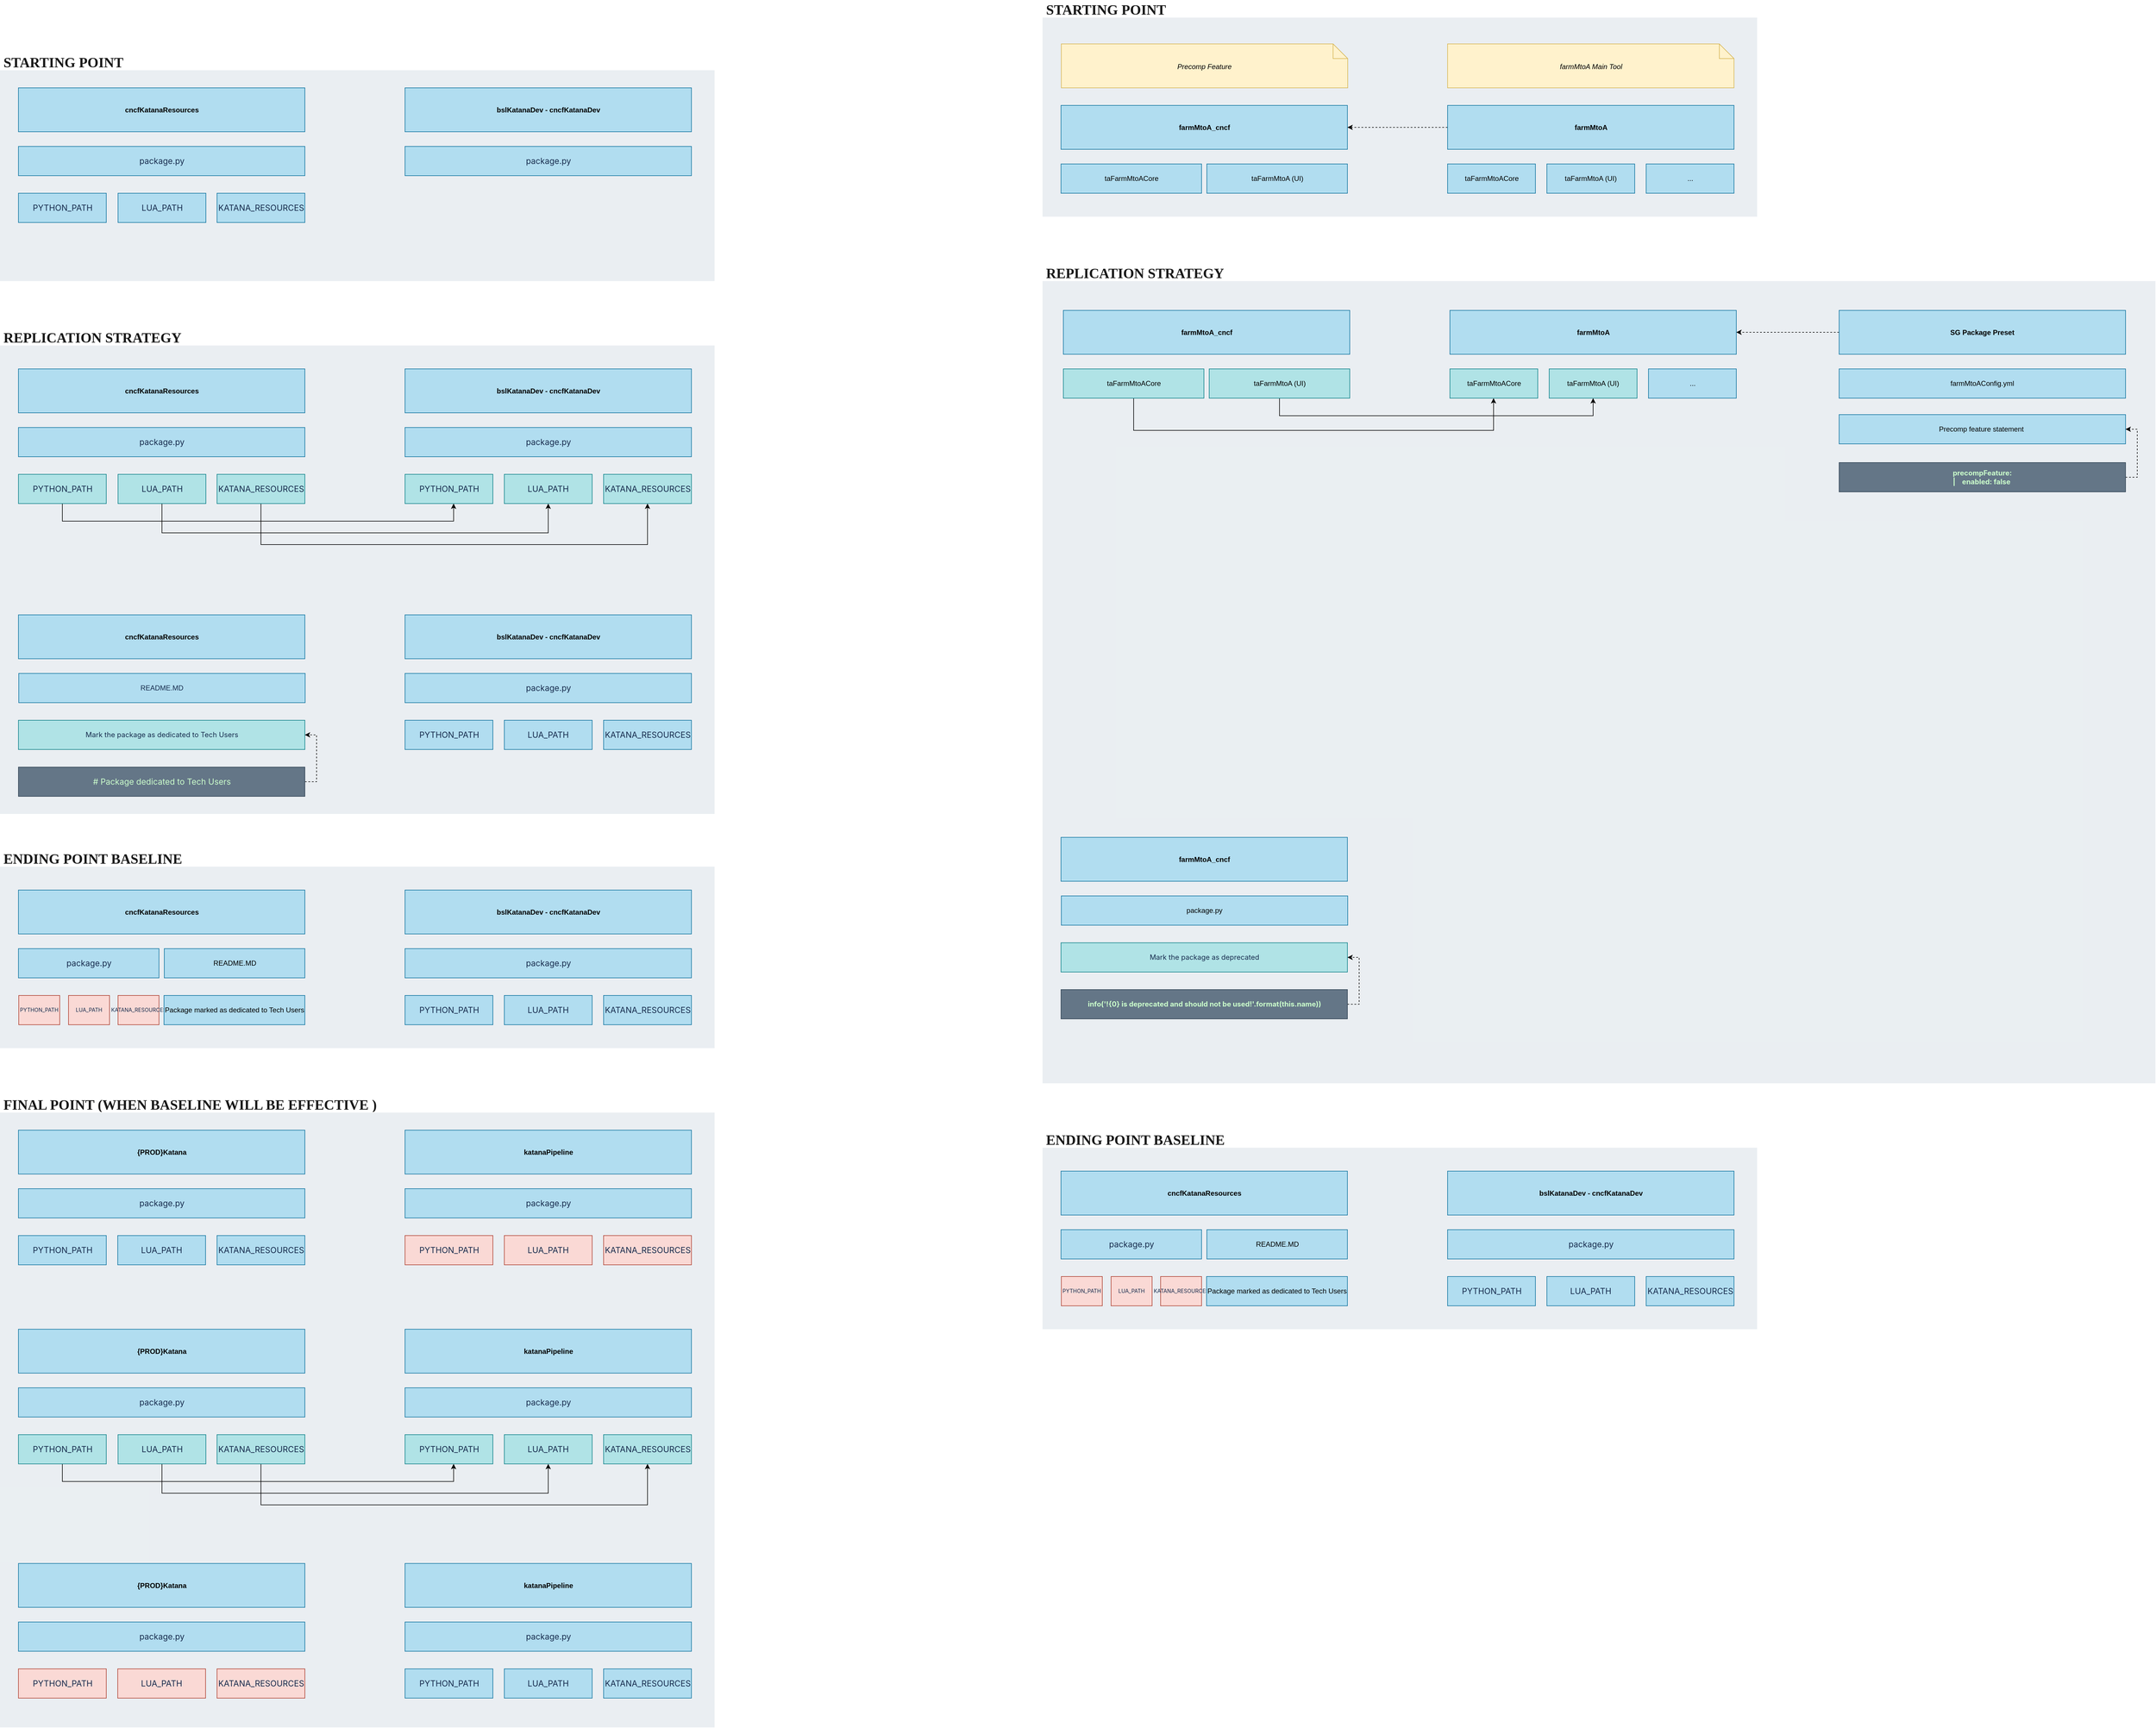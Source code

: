<mxfile version="20.8.5" type="github">
  <diagram id="WF-Z00BCZS__cMbBrj0d" name="Page-1">
    <mxGraphModel dx="3006" dy="2000" grid="1" gridSize="20" guides="1" tooltips="1" connect="1" arrows="1" fold="1" page="0" pageScale="1" pageWidth="827" pageHeight="1169" math="0" shadow="0">
      <root>
        <mxCell id="0" />
        <mxCell id="1" parent="0" />
        <mxCell id="3W7xU0HrvH_MDlw9Vgf7-48" value="" style="rounded=0;whiteSpace=wrap;html=1;fontFamily=Montserrat;fontSource=https%3A%2F%2Ffonts.googleapis.com%2Fcss%3Ffamily%3DMontserrat;fontSize=24;fillColor=#bac8d3;strokeColor=none;opacity=30;" parent="1" vertex="1">
          <mxGeometry x="-540" y="850" width="1220" height="310" as="geometry" />
        </mxCell>
        <mxCell id="3W7xU0HrvH_MDlw9Vgf7-45" value="" style="rounded=0;whiteSpace=wrap;html=1;fontFamily=Montserrat;fontSource=https%3A%2F%2Ffonts.googleapis.com%2Fcss%3Ffamily%3DMontserrat;fontSize=24;fillColor=#bac8d3;strokeColor=none;opacity=30;" parent="1" vertex="1">
          <mxGeometry x="-540" y="-510" width="1220" height="360" as="geometry" />
        </mxCell>
        <mxCell id="3W7xU0HrvH_MDlw9Vgf7-44" value="" style="rounded=0;whiteSpace=wrap;html=1;fontFamily=Montserrat;fontSource=https%3A%2F%2Ffonts.googleapis.com%2Fcss%3Ffamily%3DMontserrat;fontSize=24;fillColor=#bac8d3;strokeColor=none;opacity=30;" parent="1" vertex="1">
          <mxGeometry x="-540" y="-40" width="1220" height="800" as="geometry" />
        </mxCell>
        <mxCell id="3W7xU0HrvH_MDlw9Vgf7-1" value="cncfKatanaResources" style="rounded=0;whiteSpace=wrap;html=1;fillColor=#b1ddf0;strokeColor=#10739e;fontStyle=1" parent="1" vertex="1">
          <mxGeometry x="-508.5" y="-480" width="489" height="75" as="geometry" />
        </mxCell>
        <mxCell id="3W7xU0HrvH_MDlw9Vgf7-2" value="&lt;span style=&quot;color: rgb(23, 43, 77); font-family: -apple-system, BlinkMacSystemFont, &amp;quot;Segoe UI&amp;quot;, Roboto, Oxygen, Ubuntu, &amp;quot;Fira Sans&amp;quot;, &amp;quot;Droid Sans&amp;quot;, &amp;quot;Helvetica Neue&amp;quot;, sans-serif; font-size: 14px; font-weight: 400; text-align: start;&quot;&gt;PYTHON_PATH&lt;/span&gt;" style="rounded=0;whiteSpace=wrap;html=1;fillColor=#b1ddf0;strokeColor=#10739e;fontStyle=1" parent="1" vertex="1">
          <mxGeometry x="-508.5" y="-300" width="150" height="50" as="geometry" />
        </mxCell>
        <mxCell id="3W7xU0HrvH_MDlw9Vgf7-3" value="&lt;span style=&quot;color: rgb(23, 43, 77); font-family: -apple-system, BlinkMacSystemFont, &amp;quot;Segoe UI&amp;quot;, Roboto, Oxygen, Ubuntu, &amp;quot;Fira Sans&amp;quot;, &amp;quot;Droid Sans&amp;quot;, &amp;quot;Helvetica Neue&amp;quot;, sans-serif; font-size: 14px; text-align: start; font-weight: normal;&quot;&gt;LUA_PATH&lt;/span&gt;" style="rounded=0;whiteSpace=wrap;html=1;fillColor=#b1ddf0;strokeColor=#10739e;fontStyle=1" parent="1" vertex="1">
          <mxGeometry x="-338.5" y="-300" width="150" height="50" as="geometry" />
        </mxCell>
        <mxCell id="3W7xU0HrvH_MDlw9Vgf7-4" value="&lt;span style=&quot;color: rgb(23, 43, 77); font-family: -apple-system, BlinkMacSystemFont, &amp;quot;Segoe UI&amp;quot;, Roboto, Oxygen, Ubuntu, &amp;quot;Fira Sans&amp;quot;, &amp;quot;Droid Sans&amp;quot;, &amp;quot;Helvetica Neue&amp;quot;, sans-serif; font-size: 14px; font-weight: 400; text-align: start;&quot;&gt;KATANA_RESOURCES&lt;/span&gt;" style="rounded=0;whiteSpace=wrap;html=1;fillColor=#b1ddf0;strokeColor=#10739e;fontStyle=1" parent="1" vertex="1">
          <mxGeometry x="-169.5" y="-300" width="150" height="50" as="geometry" />
        </mxCell>
        <mxCell id="3W7xU0HrvH_MDlw9Vgf7-5" value="&lt;span style=&quot;color: rgb(23, 43, 77); font-family: -apple-system, BlinkMacSystemFont, &amp;quot;Segoe UI&amp;quot;, Roboto, Oxygen, Ubuntu, &amp;quot;Fira Sans&amp;quot;, &amp;quot;Droid Sans&amp;quot;, &amp;quot;Helvetica Neue&amp;quot;, sans-serif; font-size: 14px; text-align: start; font-weight: normal;&quot;&gt;package.py&lt;/span&gt;" style="rounded=0;whiteSpace=wrap;html=1;fillColor=#b1ddf0;strokeColor=#10739e;fontStyle=1" parent="1" vertex="1">
          <mxGeometry x="-508.5" y="-380" width="489" height="50" as="geometry" />
        </mxCell>
        <mxCell id="3W7xU0HrvH_MDlw9Vgf7-6" value="cncfKatanaResources" style="rounded=0;whiteSpace=wrap;html=1;fillColor=#b1ddf0;strokeColor=#10739e;fontStyle=1" parent="1" vertex="1">
          <mxGeometry x="-508.5" width="489" height="75" as="geometry" />
        </mxCell>
        <mxCell id="_S-TCjW-wdROF79R5NdA-4" style="edgeStyle=orthogonalEdgeStyle;rounded=0;orthogonalLoop=1;jettySize=auto;html=1;entryX=0.553;entryY=1;entryDx=0;entryDy=0;entryPerimeter=0;" edge="1" parent="1" source="3W7xU0HrvH_MDlw9Vgf7-7" target="_S-TCjW-wdROF79R5NdA-1">
          <mxGeometry relative="1" as="geometry">
            <Array as="points">
              <mxPoint x="-433" y="260" />
              <mxPoint x="235" y="260" />
            </Array>
          </mxGeometry>
        </mxCell>
        <mxCell id="3W7xU0HrvH_MDlw9Vgf7-7" value="&lt;span style=&quot;color: rgb(23, 43, 77); font-family: -apple-system, BlinkMacSystemFont, &amp;quot;Segoe UI&amp;quot;, Roboto, Oxygen, Ubuntu, &amp;quot;Fira Sans&amp;quot;, &amp;quot;Droid Sans&amp;quot;, &amp;quot;Helvetica Neue&amp;quot;, sans-serif; font-size: 14px; font-weight: 400; text-align: start;&quot;&gt;PYTHON_PATH&lt;/span&gt;" style="rounded=0;whiteSpace=wrap;html=1;fillColor=#b0e3e6;strokeColor=#0e8088;fontStyle=1" parent="1" vertex="1">
          <mxGeometry x="-508.5" y="180" width="150" height="50" as="geometry" />
        </mxCell>
        <mxCell id="_S-TCjW-wdROF79R5NdA-3" style="edgeStyle=orthogonalEdgeStyle;rounded=0;orthogonalLoop=1;jettySize=auto;html=1;entryX=0.5;entryY=1;entryDx=0;entryDy=0;" edge="1" parent="1" source="3W7xU0HrvH_MDlw9Vgf7-8" target="_S-TCjW-wdROF79R5NdA-2">
          <mxGeometry relative="1" as="geometry">
            <Array as="points">
              <mxPoint x="-263" y="280" />
              <mxPoint x="396" y="280" />
            </Array>
          </mxGeometry>
        </mxCell>
        <mxCell id="3W7xU0HrvH_MDlw9Vgf7-8" value="&lt;span style=&quot;color: rgb(23, 43, 77); font-family: -apple-system, BlinkMacSystemFont, &amp;quot;Segoe UI&amp;quot;, Roboto, Oxygen, Ubuntu, &amp;quot;Fira Sans&amp;quot;, &amp;quot;Droid Sans&amp;quot;, &amp;quot;Helvetica Neue&amp;quot;, sans-serif; font-size: 14px; text-align: start; font-weight: normal;&quot;&gt;LUA_PATH&lt;/span&gt;" style="rounded=0;whiteSpace=wrap;html=1;fillColor=#b0e3e6;strokeColor=#0e8088;fontStyle=1" parent="1" vertex="1">
          <mxGeometry x="-338.5" y="180" width="150" height="50" as="geometry" />
        </mxCell>
        <mxCell id="3W7xU0HrvH_MDlw9Vgf7-16" style="edgeStyle=orthogonalEdgeStyle;rounded=0;orthogonalLoop=1;jettySize=auto;html=1;entryX=0.5;entryY=1;entryDx=0;entryDy=0;" parent="1" source="3W7xU0HrvH_MDlw9Vgf7-9" target="3W7xU0HrvH_MDlw9Vgf7-14" edge="1">
          <mxGeometry relative="1" as="geometry">
            <Array as="points">
              <mxPoint x="-94" y="300" />
              <mxPoint x="566" y="300" />
            </Array>
          </mxGeometry>
        </mxCell>
        <mxCell id="3W7xU0HrvH_MDlw9Vgf7-9" value="&lt;span style=&quot;color: rgb(23, 43, 77); font-family: -apple-system, BlinkMacSystemFont, &amp;quot;Segoe UI&amp;quot;, Roboto, Oxygen, Ubuntu, &amp;quot;Fira Sans&amp;quot;, &amp;quot;Droid Sans&amp;quot;, &amp;quot;Helvetica Neue&amp;quot;, sans-serif; font-size: 14px; font-weight: 400; text-align: start;&quot;&gt;KATANA_RESOURCES&lt;/span&gt;" style="rounded=0;whiteSpace=wrap;html=1;fillColor=#b0e3e6;strokeColor=#0e8088;fontStyle=1" parent="1" vertex="1">
          <mxGeometry x="-169.5" y="180" width="150" height="50" as="geometry" />
        </mxCell>
        <mxCell id="3W7xU0HrvH_MDlw9Vgf7-10" value="&lt;span style=&quot;color: rgb(23, 43, 77); font-family: -apple-system, BlinkMacSystemFont, &amp;quot;Segoe UI&amp;quot;, Roboto, Oxygen, Ubuntu, &amp;quot;Fira Sans&amp;quot;, &amp;quot;Droid Sans&amp;quot;, &amp;quot;Helvetica Neue&amp;quot;, sans-serif; font-size: 14px; text-align: start; font-weight: normal;&quot;&gt;package.py&lt;/span&gt;" style="rounded=0;whiteSpace=wrap;html=1;fillColor=#b1ddf0;strokeColor=#10739e;fontStyle=1" parent="1" vertex="1">
          <mxGeometry x="-508.5" y="100" width="489" height="50" as="geometry" />
        </mxCell>
        <mxCell id="3W7xU0HrvH_MDlw9Vgf7-11" value="bslKatanaDev - cncfKatanaDev" style="rounded=0;whiteSpace=wrap;html=1;fillColor=#b1ddf0;strokeColor=#10739e;fontStyle=1" parent="1" vertex="1">
          <mxGeometry x="151.5" width="489" height="75" as="geometry" />
        </mxCell>
        <mxCell id="3W7xU0HrvH_MDlw9Vgf7-14" value="&lt;span style=&quot;color: rgb(23, 43, 77); font-family: -apple-system, BlinkMacSystemFont, &amp;quot;Segoe UI&amp;quot;, Roboto, Oxygen, Ubuntu, &amp;quot;Fira Sans&amp;quot;, &amp;quot;Droid Sans&amp;quot;, &amp;quot;Helvetica Neue&amp;quot;, sans-serif; font-size: 14px; font-weight: 400; text-align: start;&quot;&gt;KATANA_RESOURCES&lt;/span&gt;" style="rounded=0;whiteSpace=wrap;html=1;fillColor=#b0e3e6;strokeColor=#0e8088;fontStyle=1" parent="1" vertex="1">
          <mxGeometry x="490.5" y="180" width="150" height="50" as="geometry" />
        </mxCell>
        <mxCell id="3W7xU0HrvH_MDlw9Vgf7-15" value="&lt;span style=&quot;color: rgb(23, 43, 77); font-family: -apple-system, BlinkMacSystemFont, &amp;quot;Segoe UI&amp;quot;, Roboto, Oxygen, Ubuntu, &amp;quot;Fira Sans&amp;quot;, &amp;quot;Droid Sans&amp;quot;, &amp;quot;Helvetica Neue&amp;quot;, sans-serif; font-size: 14px; text-align: start; font-weight: normal;&quot;&gt;package.py&lt;/span&gt;" style="rounded=0;whiteSpace=wrap;html=1;fillColor=#b1ddf0;strokeColor=#10739e;fontStyle=1" parent="1" vertex="1">
          <mxGeometry x="151.5" y="100" width="489" height="50" as="geometry" />
        </mxCell>
        <mxCell id="3W7xU0HrvH_MDlw9Vgf7-30" value="cncfKatanaResources" style="rounded=0;whiteSpace=wrap;html=1;fillColor=#b1ddf0;strokeColor=#10739e;fontStyle=1" parent="1" vertex="1">
          <mxGeometry x="-508.5" y="890" width="489" height="75" as="geometry" />
        </mxCell>
        <mxCell id="3W7xU0HrvH_MDlw9Vgf7-35" value="&lt;span style=&quot;color: rgb(23, 43, 77); font-family: -apple-system, BlinkMacSystemFont, &amp;quot;Segoe UI&amp;quot;, Roboto, Oxygen, Ubuntu, &amp;quot;Fira Sans&amp;quot;, &amp;quot;Droid Sans&amp;quot;, &amp;quot;Helvetica Neue&amp;quot;, sans-serif; font-size: 14px; text-align: start; font-weight: normal;&quot;&gt;package.py&lt;/span&gt;" style="rounded=0;whiteSpace=wrap;html=1;fillColor=#b1ddf0;strokeColor=#10739e;fontStyle=1" parent="1" vertex="1">
          <mxGeometry x="-508.5" y="990" width="240" height="50" as="geometry" />
        </mxCell>
        <mxCell id="3W7xU0HrvH_MDlw9Vgf7-36" value="bslKatanaDev - cncfKatanaDev" style="rounded=0;whiteSpace=wrap;html=1;fillColor=#b1ddf0;strokeColor=#10739e;fontStyle=1" parent="1" vertex="1">
          <mxGeometry x="151.5" y="890" width="489" height="75" as="geometry" />
        </mxCell>
        <mxCell id="3W7xU0HrvH_MDlw9Vgf7-43" value="STARTING POINT" style="text;fillColor=none;align=left;verticalAlign=middle;spacingLeft=4;spacingRight=4;overflow=hidden;points=[[0,0.5],[1,0.5]];portConstraint=eastwest;rotatable=0;whiteSpace=wrap;html=1;fontFamily=Montserrat;fontSource=https%3A%2F%2Ffonts.googleapis.com%2Fcss%3Ffamily%3DMontserrat;fontStyle=1;fontSize=24;fontColor=#1A1A1A;" parent="1" vertex="1">
          <mxGeometry x="-540" y="-540" width="320" height="30" as="geometry" />
        </mxCell>
        <mxCell id="3W7xU0HrvH_MDlw9Vgf7-46" value="REPLICATION STRATEGY" style="text;fillColor=none;align=left;verticalAlign=middle;spacingLeft=4;spacingRight=4;overflow=hidden;points=[[0,0.5],[1,0.5]];portConstraint=eastwest;rotatable=0;whiteSpace=wrap;html=1;fontFamily=Montserrat;fontSource=https%3A%2F%2Ffonts.googleapis.com%2Fcss%3Ffamily%3DMontserrat;fontStyle=1;fontSize=24;fontColor=#1A1A1A;" parent="1" vertex="1">
          <mxGeometry x="-540" y="-70" width="320" height="30" as="geometry" />
        </mxCell>
        <mxCell id="3W7xU0HrvH_MDlw9Vgf7-49" value="ENDING POINT BASELINE" style="text;fillColor=none;align=left;verticalAlign=middle;spacingLeft=4;spacingRight=4;overflow=hidden;points=[[0,0.5],[1,0.5]];portConstraint=eastwest;rotatable=0;whiteSpace=wrap;html=1;fontFamily=Montserrat;fontSource=https%3A%2F%2Ffonts.googleapis.com%2Fcss%3Ffamily%3DMontserrat;fontStyle=1;fontSize=24;fontColor=#1A1A1A;" parent="1" vertex="1">
          <mxGeometry x="-540" y="820" width="340" height="30" as="geometry" />
        </mxCell>
        <mxCell id="3W7xU0HrvH_MDlw9Vgf7-50" value="&lt;span style=&quot;color: rgb(23, 43, 77); font-family: -apple-system, BlinkMacSystemFont, &amp;quot;Segoe UI&amp;quot;, Roboto, Oxygen, Ubuntu, &amp;quot;Fira Sans&amp;quot;, &amp;quot;Droid Sans&amp;quot;, &amp;quot;Helvetica Neue&amp;quot;, sans-serif; font-size: 9px; font-weight: 400; text-align: start;&quot;&gt;PYTHON_PATH&lt;/span&gt;" style="rounded=0;whiteSpace=wrap;html=1;fillColor=#fad9d5;strokeColor=#ae4132;fontStyle=1;spacingTop=0;fontSize=9;" parent="1" vertex="1">
          <mxGeometry x="-508" y="1070" width="70" height="50" as="geometry" />
        </mxCell>
        <mxCell id="3W7xU0HrvH_MDlw9Vgf7-51" value="&lt;span style=&quot;color: rgb(23, 43, 77); font-family: -apple-system, BlinkMacSystemFont, &amp;quot;Segoe UI&amp;quot;, Roboto, Oxygen, Ubuntu, &amp;quot;Fira Sans&amp;quot;, &amp;quot;Droid Sans&amp;quot;, &amp;quot;Helvetica Neue&amp;quot;, sans-serif; font-size: 9px; text-align: start; font-weight: normal;&quot;&gt;LUA_PATH&lt;/span&gt;" style="rounded=0;whiteSpace=wrap;html=1;fillColor=#fad9d5;strokeColor=#ae4132;fontStyle=1;spacingTop=0;fontSize=9;" parent="1" vertex="1">
          <mxGeometry x="-423" y="1070" width="70" height="50" as="geometry" />
        </mxCell>
        <mxCell id="3W7xU0HrvH_MDlw9Vgf7-52" value="&lt;span style=&quot;color: rgb(23, 43, 77); font-family: -apple-system, BlinkMacSystemFont, &amp;quot;Segoe UI&amp;quot;, Roboto, Oxygen, Ubuntu, &amp;quot;Fira Sans&amp;quot;, &amp;quot;Droid Sans&amp;quot;, &amp;quot;Helvetica Neue&amp;quot;, sans-serif; font-size: 9px; font-weight: 400; text-align: start;&quot;&gt;KATANA_RESOURCES&lt;/span&gt;" style="rounded=0;whiteSpace=wrap;html=1;fillColor=#fad9d5;strokeColor=#ae4132;fontStyle=1;spacingTop=0;fontSize=9;" parent="1" vertex="1">
          <mxGeometry x="-338.5" y="1070" width="70" height="50" as="geometry" />
        </mxCell>
        <mxCell id="3W7xU0HrvH_MDlw9Vgf7-53" value="bslKatanaDev - cncfKatanaDev" style="rounded=0;whiteSpace=wrap;html=1;fillColor=#b1ddf0;strokeColor=#10739e;fontStyle=1" parent="1" vertex="1">
          <mxGeometry x="151.5" y="-480" width="489" height="75" as="geometry" />
        </mxCell>
        <mxCell id="3W7xU0HrvH_MDlw9Vgf7-55" value="&lt;span style=&quot;color: rgb(23, 43, 77); font-family: -apple-system, BlinkMacSystemFont, &amp;quot;Segoe UI&amp;quot;, Roboto, Oxygen, Ubuntu, &amp;quot;Fira Sans&amp;quot;, &amp;quot;Droid Sans&amp;quot;, &amp;quot;Helvetica Neue&amp;quot;, sans-serif; font-size: 14px; text-align: start; font-weight: normal;&quot;&gt;package.py&lt;/span&gt;" style="rounded=0;whiteSpace=wrap;html=1;fillColor=#b1ddf0;strokeColor=#10739e;fontStyle=1" parent="1" vertex="1">
          <mxGeometry x="151.5" y="-380" width="489" height="50" as="geometry" />
        </mxCell>
        <mxCell id="3W7xU0HrvH_MDlw9Vgf7-64" value="Package marked as dedicated to Tech Users" style="rounded=0;whiteSpace=wrap;html=1;fillColor=#b1ddf0;strokeColor=#10739e;fontStyle=0" parent="1" vertex="1">
          <mxGeometry x="-260" y="1070" width="240.5" height="50" as="geometry" />
        </mxCell>
        <mxCell id="3W7xU0HrvH_MDlw9Vgf7-66" value="cncfKatanaResources" style="rounded=0;whiteSpace=wrap;html=1;fillColor=#b1ddf0;strokeColor=#10739e;fontStyle=1" parent="1" vertex="1">
          <mxGeometry x="-508.5" y="420" width="489" height="75" as="geometry" />
        </mxCell>
        <mxCell id="3W7xU0HrvH_MDlw9Vgf7-71" value="&lt;span style=&quot;color: rgb(23, 43, 77); text-align: start; font-weight: normal;&quot;&gt;&lt;font style=&quot;font-size: 12px;&quot;&gt;README.MD&lt;/font&gt;&lt;/span&gt;" style="rounded=0;whiteSpace=wrap;html=1;fillColor=#b1ddf0;strokeColor=#10739e;fontStyle=1" parent="1" vertex="1">
          <mxGeometry x="-508" y="520" width="489" height="50" as="geometry" />
        </mxCell>
        <mxCell id="3W7xU0HrvH_MDlw9Vgf7-72" value="bslKatanaDev - cncfKatanaDev" style="rounded=0;whiteSpace=wrap;html=1;fillColor=#b1ddf0;strokeColor=#10739e;fontStyle=1" parent="1" vertex="1">
          <mxGeometry x="151.5" y="420" width="489" height="75" as="geometry" />
        </mxCell>
        <mxCell id="3W7xU0HrvH_MDlw9Vgf7-73" value="&lt;span style=&quot;color: rgb(23, 43, 77); font-family: -apple-system, BlinkMacSystemFont, &amp;quot;Segoe UI&amp;quot;, Roboto, Oxygen, Ubuntu, &amp;quot;Fira Sans&amp;quot;, &amp;quot;Droid Sans&amp;quot;, &amp;quot;Helvetica Neue&amp;quot;, sans-serif; font-size: 14px; font-weight: 400; text-align: start;&quot;&gt;KATANA_RESOURCES&lt;/span&gt;" style="rounded=0;whiteSpace=wrap;html=1;fillColor=#b1ddf0;strokeColor=#10739e;fontStyle=1" parent="1" vertex="1">
          <mxGeometry x="490.5" y="600" width="150" height="50" as="geometry" />
        </mxCell>
        <mxCell id="3W7xU0HrvH_MDlw9Vgf7-74" value="&lt;span style=&quot;color: rgb(23, 43, 77); font-family: -apple-system, BlinkMacSystemFont, &amp;quot;Segoe UI&amp;quot;, Roboto, Oxygen, Ubuntu, &amp;quot;Fira Sans&amp;quot;, &amp;quot;Droid Sans&amp;quot;, &amp;quot;Helvetica Neue&amp;quot;, sans-serif; font-size: 14px; text-align: start; font-weight: normal;&quot;&gt;package.py&lt;/span&gt;" style="rounded=0;whiteSpace=wrap;html=1;fillColor=#b1ddf0;strokeColor=#10739e;fontStyle=1" parent="1" vertex="1">
          <mxGeometry x="151.5" y="520" width="489" height="50" as="geometry" />
        </mxCell>
        <mxCell id="_S-TCjW-wdROF79R5NdA-12" style="edgeStyle=orthogonalEdgeStyle;rounded=0;orthogonalLoop=1;jettySize=auto;html=1;entryX=1;entryY=0.5;entryDx=0;entryDy=0;fontSize=9;fontColor=#CCFFCC;exitX=1;exitY=0.5;exitDx=0;exitDy=0;dashed=1;" edge="1" parent="1" source="3W7xU0HrvH_MDlw9Vgf7-75" target="_S-TCjW-wdROF79R5NdA-11">
          <mxGeometry relative="1" as="geometry" />
        </mxCell>
        <mxCell id="3W7xU0HrvH_MDlw9Vgf7-75" value="&lt;span style=&quot;font-family: -apple-system, BlinkMacSystemFont, &amp;quot;Segoe UI&amp;quot;, Roboto, Oxygen, Ubuntu, &amp;quot;Fira Sans&amp;quot;, &amp;quot;Droid Sans&amp;quot;, &amp;quot;Helvetica Neue&amp;quot;, sans-serif; font-size: 14px; text-align: start; font-weight: normal;&quot;&gt;# Package dedicated to Tech Users&lt;/span&gt;" style="rounded=0;whiteSpace=wrap;html=1;fillColor=#647687;strokeColor=#314354;fontStyle=1;fontColor=#CCFFCC;" parent="1" vertex="1">
          <mxGeometry x="-508.5" y="680" width="489" height="50" as="geometry" />
        </mxCell>
        <mxCell id="3W7xU0HrvH_MDlw9Vgf7-84" value="" style="rounded=0;whiteSpace=wrap;html=1;fontFamily=Montserrat;fontSource=https%3A%2F%2Ffonts.googleapis.com%2Fcss%3Ffamily%3DMontserrat;fontSize=24;fillColor=#bac8d3;strokeColor=none;opacity=30;" parent="1" vertex="1">
          <mxGeometry x="-540" y="1270" width="1220" height="1050" as="geometry" />
        </mxCell>
        <mxCell id="3W7xU0HrvH_MDlw9Vgf7-85" value="{PROD}Katana" style="rounded=0;whiteSpace=wrap;html=1;fillColor=#b1ddf0;strokeColor=#10739e;fontStyle=1" parent="1" vertex="1">
          <mxGeometry x="-508.5" y="1640" width="489" height="75" as="geometry" />
        </mxCell>
        <mxCell id="3W7xU0HrvH_MDlw9Vgf7-86" value="&lt;span style=&quot;color: rgb(23, 43, 77); font-family: -apple-system, BlinkMacSystemFont, &amp;quot;Segoe UI&amp;quot;, Roboto, Oxygen, Ubuntu, &amp;quot;Fira Sans&amp;quot;, &amp;quot;Droid Sans&amp;quot;, &amp;quot;Helvetica Neue&amp;quot;, sans-serif; font-size: 14px; text-align: start; font-weight: normal;&quot;&gt;package.py&lt;/span&gt;" style="rounded=0;whiteSpace=wrap;html=1;fillColor=#b1ddf0;strokeColor=#10739e;fontStyle=1" parent="1" vertex="1">
          <mxGeometry x="-508.5" y="1740" width="489" height="50" as="geometry" />
        </mxCell>
        <mxCell id="3W7xU0HrvH_MDlw9Vgf7-87" value="katanaPipeline" style="rounded=0;whiteSpace=wrap;html=1;fillColor=#b1ddf0;strokeColor=#10739e;fontStyle=1" parent="1" vertex="1">
          <mxGeometry x="151.5" y="1640" width="489" height="75" as="geometry" />
        </mxCell>
        <mxCell id="3W7xU0HrvH_MDlw9Vgf7-89" value="&lt;span style=&quot;color: rgb(23, 43, 77); font-family: -apple-system, BlinkMacSystemFont, &amp;quot;Segoe UI&amp;quot;, Roboto, Oxygen, Ubuntu, &amp;quot;Fira Sans&amp;quot;, &amp;quot;Droid Sans&amp;quot;, &amp;quot;Helvetica Neue&amp;quot;, sans-serif; font-size: 14px; text-align: start; font-weight: normal;&quot;&gt;package.py&lt;/span&gt;" style="rounded=0;whiteSpace=wrap;html=1;fillColor=#b1ddf0;strokeColor=#10739e;fontStyle=1" parent="1" vertex="1">
          <mxGeometry x="151.5" y="1740" width="489" height="50" as="geometry" />
        </mxCell>
        <mxCell id="3W7xU0HrvH_MDlw9Vgf7-90" value="FINAL POINT (WHEN BASELINE WILL BE EFFECTIVE )" style="text;fillColor=none;align=left;verticalAlign=middle;spacingLeft=4;spacingRight=4;overflow=hidden;points=[[0,0.5],[1,0.5]];portConstraint=eastwest;rotatable=0;whiteSpace=wrap;html=1;fontFamily=Montserrat;fontSource=https%3A%2F%2Ffonts.googleapis.com%2Fcss%3Ffamily%3DMontserrat;fontStyle=1;fontSize=24;fontColor=#1A1A1A;" parent="1" vertex="1">
          <mxGeometry x="-540" y="1240" width="660" height="30" as="geometry" />
        </mxCell>
        <mxCell id="3W7xU0HrvH_MDlw9Vgf7-99" value="{PROD}Katana" style="rounded=0;whiteSpace=wrap;html=1;fillColor=#b1ddf0;strokeColor=#10739e;fontStyle=1" parent="1" vertex="1">
          <mxGeometry x="-508.5" y="2040" width="489" height="75" as="geometry" />
        </mxCell>
        <mxCell id="3W7xU0HrvH_MDlw9Vgf7-100" value="&lt;span style=&quot;color: rgb(23, 43, 77); font-family: -apple-system, BlinkMacSystemFont, &amp;quot;Segoe UI&amp;quot;, Roboto, Oxygen, Ubuntu, &amp;quot;Fira Sans&amp;quot;, &amp;quot;Droid Sans&amp;quot;, &amp;quot;Helvetica Neue&amp;quot;, sans-serif; font-size: 14px; text-align: start; font-weight: normal;&quot;&gt;package.py&lt;/span&gt;" style="rounded=0;whiteSpace=wrap;html=1;fillColor=#b1ddf0;strokeColor=#10739e;fontStyle=1" parent="1" vertex="1">
          <mxGeometry x="-508.5" y="2140" width="489" height="50" as="geometry" />
        </mxCell>
        <mxCell id="3W7xU0HrvH_MDlw9Vgf7-101" value="katanaPipeline" style="rounded=0;whiteSpace=wrap;html=1;fillColor=#b1ddf0;strokeColor=#10739e;fontStyle=1" parent="1" vertex="1">
          <mxGeometry x="151.5" y="2040" width="489" height="75" as="geometry" />
        </mxCell>
        <mxCell id="3W7xU0HrvH_MDlw9Vgf7-102" value="&lt;span style=&quot;color: rgb(23, 43, 77); font-family: -apple-system, BlinkMacSystemFont, &amp;quot;Segoe UI&amp;quot;, Roboto, Oxygen, Ubuntu, &amp;quot;Fira Sans&amp;quot;, &amp;quot;Droid Sans&amp;quot;, &amp;quot;Helvetica Neue&amp;quot;, sans-serif; font-size: 14px; text-align: start; font-weight: normal;&quot;&gt;package.py&lt;/span&gt;" style="rounded=0;whiteSpace=wrap;html=1;fillColor=#b1ddf0;strokeColor=#10739e;fontStyle=1" parent="1" vertex="1">
          <mxGeometry x="151.5" y="2140" width="489" height="50" as="geometry" />
        </mxCell>
        <mxCell id="3W7xU0HrvH_MDlw9Vgf7-106" value="{PROD}Katana" style="rounded=0;whiteSpace=wrap;html=1;fillColor=#b1ddf0;strokeColor=#10739e;fontStyle=1" parent="1" vertex="1">
          <mxGeometry x="-508.5" y="1300" width="489" height="75" as="geometry" />
        </mxCell>
        <mxCell id="3W7xU0HrvH_MDlw9Vgf7-107" value="&lt;span style=&quot;color: rgb(23, 43, 77); font-family: -apple-system, BlinkMacSystemFont, &amp;quot;Segoe UI&amp;quot;, Roboto, Oxygen, Ubuntu, &amp;quot;Fira Sans&amp;quot;, &amp;quot;Droid Sans&amp;quot;, &amp;quot;Helvetica Neue&amp;quot;, sans-serif; font-size: 14px; text-align: start; font-weight: normal;&quot;&gt;package.py&lt;/span&gt;" style="rounded=0;whiteSpace=wrap;html=1;fillColor=#b1ddf0;strokeColor=#10739e;fontStyle=1" parent="1" vertex="1">
          <mxGeometry x="-508.5" y="1400" width="489" height="50" as="geometry" />
        </mxCell>
        <mxCell id="3W7xU0HrvH_MDlw9Vgf7-108" value="katanaPipeline" style="rounded=0;whiteSpace=wrap;html=1;fillColor=#b1ddf0;strokeColor=#10739e;fontStyle=1" parent="1" vertex="1">
          <mxGeometry x="151.5" y="1300" width="489" height="75" as="geometry" />
        </mxCell>
        <mxCell id="3W7xU0HrvH_MDlw9Vgf7-109" value="&lt;span style=&quot;color: rgb(23, 43, 77); font-family: -apple-system, BlinkMacSystemFont, &amp;quot;Segoe UI&amp;quot;, Roboto, Oxygen, Ubuntu, &amp;quot;Fira Sans&amp;quot;, &amp;quot;Droid Sans&amp;quot;, &amp;quot;Helvetica Neue&amp;quot;, sans-serif; font-size: 14px; text-align: start; font-weight: normal;&quot;&gt;package.py&lt;/span&gt;" style="rounded=0;whiteSpace=wrap;html=1;fillColor=#b1ddf0;strokeColor=#10739e;fontStyle=1" parent="1" vertex="1">
          <mxGeometry x="151.5" y="1400" width="489" height="50" as="geometry" />
        </mxCell>
        <mxCell id="_S-TCjW-wdROF79R5NdA-1" value="&lt;span style=&quot;color: rgb(23, 43, 77); font-family: -apple-system, BlinkMacSystemFont, &amp;quot;Segoe UI&amp;quot;, Roboto, Oxygen, Ubuntu, &amp;quot;Fira Sans&amp;quot;, &amp;quot;Droid Sans&amp;quot;, &amp;quot;Helvetica Neue&amp;quot;, sans-serif; font-size: 14px; font-weight: 400; text-align: start;&quot;&gt;PYTHON_PATH&lt;/span&gt;" style="rounded=0;whiteSpace=wrap;html=1;fillColor=#b0e3e6;strokeColor=#0e8088;fontStyle=1" vertex="1" parent="1">
          <mxGeometry x="151.5" y="180" width="150" height="50" as="geometry" />
        </mxCell>
        <mxCell id="_S-TCjW-wdROF79R5NdA-2" value="&lt;span style=&quot;color: rgb(23, 43, 77); font-family: -apple-system, BlinkMacSystemFont, &amp;quot;Segoe UI&amp;quot;, Roboto, Oxygen, Ubuntu, &amp;quot;Fira Sans&amp;quot;, &amp;quot;Droid Sans&amp;quot;, &amp;quot;Helvetica Neue&amp;quot;, sans-serif; font-size: 14px; text-align: start; font-weight: normal;&quot;&gt;LUA_PATH&lt;/span&gt;" style="rounded=0;whiteSpace=wrap;html=1;fillColor=#b0e3e6;strokeColor=#0e8088;fontStyle=1" vertex="1" parent="1">
          <mxGeometry x="321" y="180" width="150" height="50" as="geometry" />
        </mxCell>
        <mxCell id="_S-TCjW-wdROF79R5NdA-5" value="&lt;span style=&quot;color: rgb(23, 43, 77); font-family: -apple-system, BlinkMacSystemFont, &amp;quot;Segoe UI&amp;quot;, Roboto, Oxygen, Ubuntu, &amp;quot;Fira Sans&amp;quot;, &amp;quot;Droid Sans&amp;quot;, &amp;quot;Helvetica Neue&amp;quot;, sans-serif; font-size: 14px; font-weight: 400; text-align: start;&quot;&gt;PYTHON_PATH&lt;/span&gt;" style="rounded=0;whiteSpace=wrap;html=1;fillColor=#b1ddf0;strokeColor=#10739e;fontStyle=1" vertex="1" parent="1">
          <mxGeometry x="151.5" y="600" width="150" height="50" as="geometry" />
        </mxCell>
        <mxCell id="_S-TCjW-wdROF79R5NdA-6" value="&lt;span style=&quot;color: rgb(23, 43, 77); font-family: -apple-system, BlinkMacSystemFont, &amp;quot;Segoe UI&amp;quot;, Roboto, Oxygen, Ubuntu, &amp;quot;Fira Sans&amp;quot;, &amp;quot;Droid Sans&amp;quot;, &amp;quot;Helvetica Neue&amp;quot;, sans-serif; font-size: 14px; text-align: start; font-weight: normal;&quot;&gt;LUA_PATH&lt;/span&gt;" style="rounded=0;whiteSpace=wrap;html=1;fillColor=#b1ddf0;strokeColor=#10739e;fontStyle=1" vertex="1" parent="1">
          <mxGeometry x="321" y="600" width="150" height="50" as="geometry" />
        </mxCell>
        <mxCell id="_S-TCjW-wdROF79R5NdA-8" value="&lt;span style=&quot;font-weight: normal;&quot;&gt;README.MD&lt;/span&gt;" style="rounded=0;whiteSpace=wrap;html=1;fillColor=#b1ddf0;strokeColor=#10739e;fontStyle=1" vertex="1" parent="1">
          <mxGeometry x="-259.5" y="990" width="240" height="50" as="geometry" />
        </mxCell>
        <mxCell id="_S-TCjW-wdROF79R5NdA-11" value="&lt;div style=&quot;text-align: start;&quot;&gt;&lt;font style=&quot;font-weight: normal;&quot; face=&quot;-apple-system, BlinkMacSystemFont, Segoe UI, Roboto, Oxygen, Ubuntu, Fira Sans, Droid Sans, Helvetica Neue, sans-serif&quot; color=&quot;#172b4d&quot;&gt;Mark the package as dedicated to Tech Users&lt;/font&gt;&lt;/div&gt;" style="rounded=0;whiteSpace=wrap;html=1;fillColor=#b0e3e6;strokeColor=#0e8088;fontStyle=1" vertex="1" parent="1">
          <mxGeometry x="-508.5" y="600" width="489" height="50" as="geometry" />
        </mxCell>
        <mxCell id="_S-TCjW-wdROF79R5NdA-13" value="&lt;span style=&quot;color: rgb(23, 43, 77); font-family: -apple-system, BlinkMacSystemFont, &amp;quot;Segoe UI&amp;quot;, Roboto, Oxygen, Ubuntu, &amp;quot;Fira Sans&amp;quot;, &amp;quot;Droid Sans&amp;quot;, &amp;quot;Helvetica Neue&amp;quot;, sans-serif; font-size: 14px; text-align: start; font-weight: normal;&quot;&gt;package.py&lt;/span&gt;" style="rounded=0;whiteSpace=wrap;html=1;fillColor=#b1ddf0;strokeColor=#10739e;fontStyle=1" vertex="1" parent="1">
          <mxGeometry x="151.5" y="990" width="489" height="50" as="geometry" />
        </mxCell>
        <mxCell id="_S-TCjW-wdROF79R5NdA-14" value="&lt;span style=&quot;color: rgb(23, 43, 77); font-family: -apple-system, BlinkMacSystemFont, &amp;quot;Segoe UI&amp;quot;, Roboto, Oxygen, Ubuntu, &amp;quot;Fira Sans&amp;quot;, &amp;quot;Droid Sans&amp;quot;, &amp;quot;Helvetica Neue&amp;quot;, sans-serif; font-size: 14px; font-weight: 400; text-align: start;&quot;&gt;KATANA_RESOURCES&lt;/span&gt;" style="rounded=0;whiteSpace=wrap;html=1;fillColor=#b1ddf0;strokeColor=#10739e;fontStyle=1" vertex="1" parent="1">
          <mxGeometry x="490.5" y="1070" width="150" height="50" as="geometry" />
        </mxCell>
        <mxCell id="_S-TCjW-wdROF79R5NdA-15" value="&lt;span style=&quot;color: rgb(23, 43, 77); font-family: -apple-system, BlinkMacSystemFont, &amp;quot;Segoe UI&amp;quot;, Roboto, Oxygen, Ubuntu, &amp;quot;Fira Sans&amp;quot;, &amp;quot;Droid Sans&amp;quot;, &amp;quot;Helvetica Neue&amp;quot;, sans-serif; font-size: 14px; font-weight: 400; text-align: start;&quot;&gt;PYTHON_PATH&lt;/span&gt;" style="rounded=0;whiteSpace=wrap;html=1;fillColor=#b1ddf0;strokeColor=#10739e;fontStyle=1" vertex="1" parent="1">
          <mxGeometry x="151.5" y="1070" width="150" height="50" as="geometry" />
        </mxCell>
        <mxCell id="_S-TCjW-wdROF79R5NdA-16" value="&lt;span style=&quot;color: rgb(23, 43, 77); font-family: -apple-system, BlinkMacSystemFont, &amp;quot;Segoe UI&amp;quot;, Roboto, Oxygen, Ubuntu, &amp;quot;Fira Sans&amp;quot;, &amp;quot;Droid Sans&amp;quot;, &amp;quot;Helvetica Neue&amp;quot;, sans-serif; font-size: 14px; text-align: start; font-weight: normal;&quot;&gt;LUA_PATH&lt;/span&gt;" style="rounded=0;whiteSpace=wrap;html=1;fillColor=#b1ddf0;strokeColor=#10739e;fontStyle=1" vertex="1" parent="1">
          <mxGeometry x="321" y="1070" width="150" height="50" as="geometry" />
        </mxCell>
        <mxCell id="_S-TCjW-wdROF79R5NdA-17" value="&lt;span style=&quot;color: rgb(23, 43, 77); font-family: -apple-system, BlinkMacSystemFont, &amp;quot;Segoe UI&amp;quot;, Roboto, Oxygen, Ubuntu, &amp;quot;Fira Sans&amp;quot;, &amp;quot;Droid Sans&amp;quot;, &amp;quot;Helvetica Neue&amp;quot;, sans-serif; font-size: 14px; font-weight: 400; text-align: start;&quot;&gt;KATANA_RESOURCES&lt;/span&gt;" style="rounded=0;whiteSpace=wrap;html=1;fillColor=#fad9d5;strokeColor=#ae4132;fontStyle=1" vertex="1" parent="1">
          <mxGeometry x="490.5" y="1480" width="150" height="50" as="geometry" />
        </mxCell>
        <mxCell id="_S-TCjW-wdROF79R5NdA-18" value="&lt;span style=&quot;color: rgb(23, 43, 77); font-family: -apple-system, BlinkMacSystemFont, &amp;quot;Segoe UI&amp;quot;, Roboto, Oxygen, Ubuntu, &amp;quot;Fira Sans&amp;quot;, &amp;quot;Droid Sans&amp;quot;, &amp;quot;Helvetica Neue&amp;quot;, sans-serif; font-size: 14px; font-weight: 400; text-align: start;&quot;&gt;PYTHON_PATH&lt;/span&gt;" style="rounded=0;whiteSpace=wrap;html=1;fillColor=#fad9d5;strokeColor=#ae4132;fontStyle=1" vertex="1" parent="1">
          <mxGeometry x="151.5" y="1480" width="150" height="50" as="geometry" />
        </mxCell>
        <mxCell id="_S-TCjW-wdROF79R5NdA-19" value="&lt;span style=&quot;color: rgb(23, 43, 77); font-family: -apple-system, BlinkMacSystemFont, &amp;quot;Segoe UI&amp;quot;, Roboto, Oxygen, Ubuntu, &amp;quot;Fira Sans&amp;quot;, &amp;quot;Droid Sans&amp;quot;, &amp;quot;Helvetica Neue&amp;quot;, sans-serif; font-size: 14px; text-align: start; font-weight: normal;&quot;&gt;LUA_PATH&lt;/span&gt;" style="rounded=0;whiteSpace=wrap;html=1;fillColor=#fad9d5;strokeColor=#ae4132;fontStyle=1" vertex="1" parent="1">
          <mxGeometry x="321" y="1480" width="150" height="50" as="geometry" />
        </mxCell>
        <mxCell id="_S-TCjW-wdROF79R5NdA-20" value="&lt;span style=&quot;color: rgb(23, 43, 77); font-family: -apple-system, BlinkMacSystemFont, &amp;quot;Segoe UI&amp;quot;, Roboto, Oxygen, Ubuntu, &amp;quot;Fira Sans&amp;quot;, &amp;quot;Droid Sans&amp;quot;, &amp;quot;Helvetica Neue&amp;quot;, sans-serif; font-size: 14px; font-weight: 400; text-align: start;&quot;&gt;KATANA_RESOURCES&lt;/span&gt;" style="rounded=0;whiteSpace=wrap;html=1;fillColor=#b1ddf0;strokeColor=#10739e;fontStyle=1" vertex="1" parent="1">
          <mxGeometry x="-169.5" y="1480" width="150" height="50" as="geometry" />
        </mxCell>
        <mxCell id="_S-TCjW-wdROF79R5NdA-21" value="&lt;span style=&quot;color: rgb(23, 43, 77); font-family: -apple-system, BlinkMacSystemFont, &amp;quot;Segoe UI&amp;quot;, Roboto, Oxygen, Ubuntu, &amp;quot;Fira Sans&amp;quot;, &amp;quot;Droid Sans&amp;quot;, &amp;quot;Helvetica Neue&amp;quot;, sans-serif; font-size: 14px; font-weight: 400; text-align: start;&quot;&gt;PYTHON_PATH&lt;/span&gt;" style="rounded=0;whiteSpace=wrap;html=1;fillColor=#b1ddf0;strokeColor=#10739e;fontStyle=1" vertex="1" parent="1">
          <mxGeometry x="-508.5" y="1480" width="150" height="50" as="geometry" />
        </mxCell>
        <mxCell id="_S-TCjW-wdROF79R5NdA-22" value="&lt;span style=&quot;color: rgb(23, 43, 77); font-family: -apple-system, BlinkMacSystemFont, &amp;quot;Segoe UI&amp;quot;, Roboto, Oxygen, Ubuntu, &amp;quot;Fira Sans&amp;quot;, &amp;quot;Droid Sans&amp;quot;, &amp;quot;Helvetica Neue&amp;quot;, sans-serif; font-size: 14px; text-align: start; font-weight: normal;&quot;&gt;LUA_PATH&lt;/span&gt;" style="rounded=0;whiteSpace=wrap;html=1;fillColor=#b1ddf0;strokeColor=#10739e;fontStyle=1" vertex="1" parent="1">
          <mxGeometry x="-339" y="1480" width="150" height="50" as="geometry" />
        </mxCell>
        <mxCell id="_S-TCjW-wdROF79R5NdA-23" style="edgeStyle=orthogonalEdgeStyle;rounded=0;orthogonalLoop=1;jettySize=auto;html=1;entryX=0.553;entryY=1;entryDx=0;entryDy=0;entryPerimeter=0;" edge="1" parent="1" source="_S-TCjW-wdROF79R5NdA-24" target="_S-TCjW-wdROF79R5NdA-30">
          <mxGeometry relative="1" as="geometry">
            <Array as="points">
              <mxPoint x="-433" y="1900" />
              <mxPoint x="235" y="1900" />
            </Array>
          </mxGeometry>
        </mxCell>
        <mxCell id="_S-TCjW-wdROF79R5NdA-24" value="&lt;span style=&quot;color: rgb(23, 43, 77); font-family: -apple-system, BlinkMacSystemFont, &amp;quot;Segoe UI&amp;quot;, Roboto, Oxygen, Ubuntu, &amp;quot;Fira Sans&amp;quot;, &amp;quot;Droid Sans&amp;quot;, &amp;quot;Helvetica Neue&amp;quot;, sans-serif; font-size: 14px; font-weight: 400; text-align: start;&quot;&gt;PYTHON_PATH&lt;/span&gt;" style="rounded=0;whiteSpace=wrap;html=1;fillColor=#b0e3e6;strokeColor=#0e8088;fontStyle=1" vertex="1" parent="1">
          <mxGeometry x="-508.5" y="1820" width="150" height="50" as="geometry" />
        </mxCell>
        <mxCell id="_S-TCjW-wdROF79R5NdA-25" style="edgeStyle=orthogonalEdgeStyle;rounded=0;orthogonalLoop=1;jettySize=auto;html=1;entryX=0.5;entryY=1;entryDx=0;entryDy=0;" edge="1" parent="1" source="_S-TCjW-wdROF79R5NdA-26" target="_S-TCjW-wdROF79R5NdA-31">
          <mxGeometry relative="1" as="geometry">
            <Array as="points">
              <mxPoint x="-263" y="1920" />
              <mxPoint x="396" y="1920" />
            </Array>
          </mxGeometry>
        </mxCell>
        <mxCell id="_S-TCjW-wdROF79R5NdA-26" value="&lt;span style=&quot;color: rgb(23, 43, 77); font-family: -apple-system, BlinkMacSystemFont, &amp;quot;Segoe UI&amp;quot;, Roboto, Oxygen, Ubuntu, &amp;quot;Fira Sans&amp;quot;, &amp;quot;Droid Sans&amp;quot;, &amp;quot;Helvetica Neue&amp;quot;, sans-serif; font-size: 14px; text-align: start; font-weight: normal;&quot;&gt;LUA_PATH&lt;/span&gt;" style="rounded=0;whiteSpace=wrap;html=1;fillColor=#b0e3e6;strokeColor=#0e8088;fontStyle=1" vertex="1" parent="1">
          <mxGeometry x="-338.5" y="1820" width="150" height="50" as="geometry" />
        </mxCell>
        <mxCell id="_S-TCjW-wdROF79R5NdA-27" style="edgeStyle=orthogonalEdgeStyle;rounded=0;orthogonalLoop=1;jettySize=auto;html=1;entryX=0.5;entryY=1;entryDx=0;entryDy=0;" edge="1" parent="1" source="_S-TCjW-wdROF79R5NdA-28" target="_S-TCjW-wdROF79R5NdA-29">
          <mxGeometry relative="1" as="geometry">
            <Array as="points">
              <mxPoint x="-94" y="1940" />
              <mxPoint x="566" y="1940" />
            </Array>
          </mxGeometry>
        </mxCell>
        <mxCell id="_S-TCjW-wdROF79R5NdA-28" value="&lt;span style=&quot;color: rgb(23, 43, 77); font-family: -apple-system, BlinkMacSystemFont, &amp;quot;Segoe UI&amp;quot;, Roboto, Oxygen, Ubuntu, &amp;quot;Fira Sans&amp;quot;, &amp;quot;Droid Sans&amp;quot;, &amp;quot;Helvetica Neue&amp;quot;, sans-serif; font-size: 14px; font-weight: 400; text-align: start;&quot;&gt;KATANA_RESOURCES&lt;/span&gt;" style="rounded=0;whiteSpace=wrap;html=1;fillColor=#b0e3e6;strokeColor=#0e8088;fontStyle=1" vertex="1" parent="1">
          <mxGeometry x="-169.5" y="1820" width="150" height="50" as="geometry" />
        </mxCell>
        <mxCell id="_S-TCjW-wdROF79R5NdA-29" value="&lt;span style=&quot;color: rgb(23, 43, 77); font-family: -apple-system, BlinkMacSystemFont, &amp;quot;Segoe UI&amp;quot;, Roboto, Oxygen, Ubuntu, &amp;quot;Fira Sans&amp;quot;, &amp;quot;Droid Sans&amp;quot;, &amp;quot;Helvetica Neue&amp;quot;, sans-serif; font-size: 14px; font-weight: 400; text-align: start;&quot;&gt;KATANA_RESOURCES&lt;/span&gt;" style="rounded=0;whiteSpace=wrap;html=1;fillColor=#b0e3e6;strokeColor=#0e8088;fontStyle=1" vertex="1" parent="1">
          <mxGeometry x="490.5" y="1820" width="150" height="50" as="geometry" />
        </mxCell>
        <mxCell id="_S-TCjW-wdROF79R5NdA-30" value="&lt;span style=&quot;color: rgb(23, 43, 77); font-family: -apple-system, BlinkMacSystemFont, &amp;quot;Segoe UI&amp;quot;, Roboto, Oxygen, Ubuntu, &amp;quot;Fira Sans&amp;quot;, &amp;quot;Droid Sans&amp;quot;, &amp;quot;Helvetica Neue&amp;quot;, sans-serif; font-size: 14px; font-weight: 400; text-align: start;&quot;&gt;PYTHON_PATH&lt;/span&gt;" style="rounded=0;whiteSpace=wrap;html=1;fillColor=#b0e3e6;strokeColor=#0e8088;fontStyle=1" vertex="1" parent="1">
          <mxGeometry x="151.5" y="1820" width="150" height="50" as="geometry" />
        </mxCell>
        <mxCell id="_S-TCjW-wdROF79R5NdA-31" value="&lt;span style=&quot;color: rgb(23, 43, 77); font-family: -apple-system, BlinkMacSystemFont, &amp;quot;Segoe UI&amp;quot;, Roboto, Oxygen, Ubuntu, &amp;quot;Fira Sans&amp;quot;, &amp;quot;Droid Sans&amp;quot;, &amp;quot;Helvetica Neue&amp;quot;, sans-serif; font-size: 14px; text-align: start; font-weight: normal;&quot;&gt;LUA_PATH&lt;/span&gt;" style="rounded=0;whiteSpace=wrap;html=1;fillColor=#b0e3e6;strokeColor=#0e8088;fontStyle=1" vertex="1" parent="1">
          <mxGeometry x="321" y="1820" width="150" height="50" as="geometry" />
        </mxCell>
        <mxCell id="_S-TCjW-wdROF79R5NdA-32" value="&lt;span style=&quot;color: rgb(23, 43, 77); font-family: -apple-system, BlinkMacSystemFont, &amp;quot;Segoe UI&amp;quot;, Roboto, Oxygen, Ubuntu, &amp;quot;Fira Sans&amp;quot;, &amp;quot;Droid Sans&amp;quot;, &amp;quot;Helvetica Neue&amp;quot;, sans-serif; font-size: 14px; font-weight: 400; text-align: start;&quot;&gt;KATANA_RESOURCES&lt;/span&gt;" style="rounded=0;whiteSpace=wrap;html=1;fillColor=#b1ddf0;strokeColor=#10739e;fontStyle=1" vertex="1" parent="1">
          <mxGeometry x="490.5" y="2220" width="150" height="50" as="geometry" />
        </mxCell>
        <mxCell id="_S-TCjW-wdROF79R5NdA-33" value="&lt;span style=&quot;color: rgb(23, 43, 77); font-family: -apple-system, BlinkMacSystemFont, &amp;quot;Segoe UI&amp;quot;, Roboto, Oxygen, Ubuntu, &amp;quot;Fira Sans&amp;quot;, &amp;quot;Droid Sans&amp;quot;, &amp;quot;Helvetica Neue&amp;quot;, sans-serif; font-size: 14px; font-weight: 400; text-align: start;&quot;&gt;PYTHON_PATH&lt;/span&gt;" style="rounded=0;whiteSpace=wrap;html=1;fillColor=#b1ddf0;strokeColor=#10739e;fontStyle=1" vertex="1" parent="1">
          <mxGeometry x="151.5" y="2220" width="150" height="50" as="geometry" />
        </mxCell>
        <mxCell id="_S-TCjW-wdROF79R5NdA-34" value="&lt;span style=&quot;color: rgb(23, 43, 77); font-family: -apple-system, BlinkMacSystemFont, &amp;quot;Segoe UI&amp;quot;, Roboto, Oxygen, Ubuntu, &amp;quot;Fira Sans&amp;quot;, &amp;quot;Droid Sans&amp;quot;, &amp;quot;Helvetica Neue&amp;quot;, sans-serif; font-size: 14px; text-align: start; font-weight: normal;&quot;&gt;LUA_PATH&lt;/span&gt;" style="rounded=0;whiteSpace=wrap;html=1;fillColor=#b1ddf0;strokeColor=#10739e;fontStyle=1" vertex="1" parent="1">
          <mxGeometry x="321" y="2220" width="150" height="50" as="geometry" />
        </mxCell>
        <mxCell id="_S-TCjW-wdROF79R5NdA-35" value="&lt;span style=&quot;color: rgb(23, 43, 77); font-family: -apple-system, BlinkMacSystemFont, &amp;quot;Segoe UI&amp;quot;, Roboto, Oxygen, Ubuntu, &amp;quot;Fira Sans&amp;quot;, &amp;quot;Droid Sans&amp;quot;, &amp;quot;Helvetica Neue&amp;quot;, sans-serif; font-size: 14px; font-weight: 400; text-align: start;&quot;&gt;KATANA_RESOURCES&lt;/span&gt;" style="rounded=0;whiteSpace=wrap;html=1;fillColor=#fad9d5;strokeColor=#ae4132;fontStyle=1" vertex="1" parent="1">
          <mxGeometry x="-169.5" y="2220" width="150" height="50" as="geometry" />
        </mxCell>
        <mxCell id="_S-TCjW-wdROF79R5NdA-36" value="&lt;span style=&quot;color: rgb(23, 43, 77); font-family: -apple-system, BlinkMacSystemFont, &amp;quot;Segoe UI&amp;quot;, Roboto, Oxygen, Ubuntu, &amp;quot;Fira Sans&amp;quot;, &amp;quot;Droid Sans&amp;quot;, &amp;quot;Helvetica Neue&amp;quot;, sans-serif; font-size: 14px; font-weight: 400; text-align: start;&quot;&gt;PYTHON_PATH&lt;/span&gt;" style="rounded=0;whiteSpace=wrap;html=1;fillColor=#fad9d5;strokeColor=#ae4132;fontStyle=1" vertex="1" parent="1">
          <mxGeometry x="-508.5" y="2220" width="150" height="50" as="geometry" />
        </mxCell>
        <mxCell id="_S-TCjW-wdROF79R5NdA-37" value="&lt;span style=&quot;color: rgb(23, 43, 77); font-family: -apple-system, BlinkMacSystemFont, &amp;quot;Segoe UI&amp;quot;, Roboto, Oxygen, Ubuntu, &amp;quot;Fira Sans&amp;quot;, &amp;quot;Droid Sans&amp;quot;, &amp;quot;Helvetica Neue&amp;quot;, sans-serif; font-size: 14px; text-align: start; font-weight: normal;&quot;&gt;LUA_PATH&lt;/span&gt;" style="rounded=0;whiteSpace=wrap;html=1;fillColor=#fad9d5;strokeColor=#ae4132;fontStyle=1" vertex="1" parent="1">
          <mxGeometry x="-339" y="2220" width="150" height="50" as="geometry" />
        </mxCell>
        <mxCell id="_S-TCjW-wdROF79R5NdA-86" value="" style="rounded=0;whiteSpace=wrap;html=1;fontFamily=Montserrat;fontSource=https%3A%2F%2Ffonts.googleapis.com%2Fcss%3Ffamily%3DMontserrat;fontSize=24;fillColor=#bac8d3;strokeColor=none;opacity=30;" vertex="1" parent="1">
          <mxGeometry x="1240" y="1330" width="1220" height="310" as="geometry" />
        </mxCell>
        <mxCell id="_S-TCjW-wdROF79R5NdA-87" value="" style="rounded=0;whiteSpace=wrap;html=1;fontFamily=Montserrat;fontSource=https%3A%2F%2Ffonts.googleapis.com%2Fcss%3Ffamily%3DMontserrat;fontSize=24;fillColor=#bac8d3;strokeColor=none;opacity=30;" vertex="1" parent="1">
          <mxGeometry x="1240" y="-600" width="1220" height="340" as="geometry" />
        </mxCell>
        <mxCell id="_S-TCjW-wdROF79R5NdA-88" value="" style="rounded=0;whiteSpace=wrap;html=1;fontFamily=Montserrat;fontSource=https%3A%2F%2Ffonts.googleapis.com%2Fcss%3Ffamily%3DMontserrat;fontSize=24;fillColor=#bac8d3;strokeColor=none;opacity=30;" vertex="1" parent="1">
          <mxGeometry x="1240" y="-150" width="1900" height="1370" as="geometry" />
        </mxCell>
        <mxCell id="_S-TCjW-wdROF79R5NdA-89" value="farmMtoA_cncf" style="rounded=0;whiteSpace=wrap;html=1;fillColor=#b1ddf0;strokeColor=#10739e;fontStyle=1" vertex="1" parent="1">
          <mxGeometry x="1271.5" y="-450" width="489" height="75" as="geometry" />
        </mxCell>
        <mxCell id="_S-TCjW-wdROF79R5NdA-105" value="cncfKatanaResources" style="rounded=0;whiteSpace=wrap;html=1;fillColor=#b1ddf0;strokeColor=#10739e;fontStyle=1" vertex="1" parent="1">
          <mxGeometry x="1271.5" y="1370" width="489" height="75" as="geometry" />
        </mxCell>
        <mxCell id="_S-TCjW-wdROF79R5NdA-106" value="&lt;span style=&quot;color: rgb(23, 43, 77); font-family: -apple-system, BlinkMacSystemFont, &amp;quot;Segoe UI&amp;quot;, Roboto, Oxygen, Ubuntu, &amp;quot;Fira Sans&amp;quot;, &amp;quot;Droid Sans&amp;quot;, &amp;quot;Helvetica Neue&amp;quot;, sans-serif; font-size: 14px; text-align: start; font-weight: normal;&quot;&gt;package.py&lt;/span&gt;" style="rounded=0;whiteSpace=wrap;html=1;fillColor=#b1ddf0;strokeColor=#10739e;fontStyle=1" vertex="1" parent="1">
          <mxGeometry x="1271.5" y="1470" width="240" height="50" as="geometry" />
        </mxCell>
        <mxCell id="_S-TCjW-wdROF79R5NdA-107" value="bslKatanaDev - cncfKatanaDev" style="rounded=0;whiteSpace=wrap;html=1;fillColor=#b1ddf0;strokeColor=#10739e;fontStyle=1" vertex="1" parent="1">
          <mxGeometry x="1931.5" y="1370" width="489" height="75" as="geometry" />
        </mxCell>
        <mxCell id="_S-TCjW-wdROF79R5NdA-108" value="STARTING POINT" style="text;fillColor=none;align=left;verticalAlign=middle;spacingLeft=4;spacingRight=4;overflow=hidden;points=[[0,0.5],[1,0.5]];portConstraint=eastwest;rotatable=0;whiteSpace=wrap;html=1;fontFamily=Montserrat;fontSource=https%3A%2F%2Ffonts.googleapis.com%2Fcss%3Ffamily%3DMontserrat;fontStyle=1;fontSize=24;fontColor=#1A1A1A;" vertex="1" parent="1">
          <mxGeometry x="1240" y="-630" width="320" height="30" as="geometry" />
        </mxCell>
        <mxCell id="_S-TCjW-wdROF79R5NdA-109" value="REPLICATION STRATEGY" style="text;fillColor=none;align=left;verticalAlign=middle;spacingLeft=4;spacingRight=4;overflow=hidden;points=[[0,0.5],[1,0.5]];portConstraint=eastwest;rotatable=0;whiteSpace=wrap;html=1;fontFamily=Montserrat;fontSource=https%3A%2F%2Ffonts.googleapis.com%2Fcss%3Ffamily%3DMontserrat;fontStyle=1;fontSize=24;fontColor=#1A1A1A;" vertex="1" parent="1">
          <mxGeometry x="1240" y="-180" width="320" height="30" as="geometry" />
        </mxCell>
        <mxCell id="_S-TCjW-wdROF79R5NdA-110" value="ENDING POINT BASELINE" style="text;fillColor=none;align=left;verticalAlign=middle;spacingLeft=4;spacingRight=4;overflow=hidden;points=[[0,0.5],[1,0.5]];portConstraint=eastwest;rotatable=0;whiteSpace=wrap;html=1;fontFamily=Montserrat;fontSource=https%3A%2F%2Ffonts.googleapis.com%2Fcss%3Ffamily%3DMontserrat;fontStyle=1;fontSize=24;fontColor=#1A1A1A;" vertex="1" parent="1">
          <mxGeometry x="1240" y="1300" width="340" height="30" as="geometry" />
        </mxCell>
        <mxCell id="_S-TCjW-wdROF79R5NdA-111" value="&lt;span style=&quot;color: rgb(23, 43, 77); font-family: -apple-system, BlinkMacSystemFont, &amp;quot;Segoe UI&amp;quot;, Roboto, Oxygen, Ubuntu, &amp;quot;Fira Sans&amp;quot;, &amp;quot;Droid Sans&amp;quot;, &amp;quot;Helvetica Neue&amp;quot;, sans-serif; font-size: 9px; font-weight: 400; text-align: start;&quot;&gt;PYTHON_PATH&lt;/span&gt;" style="rounded=0;whiteSpace=wrap;html=1;fillColor=#fad9d5;strokeColor=#ae4132;fontStyle=1;spacingTop=0;fontSize=9;" vertex="1" parent="1">
          <mxGeometry x="1272" y="1550" width="70" height="50" as="geometry" />
        </mxCell>
        <mxCell id="_S-TCjW-wdROF79R5NdA-112" value="&lt;span style=&quot;color: rgb(23, 43, 77); font-family: -apple-system, BlinkMacSystemFont, &amp;quot;Segoe UI&amp;quot;, Roboto, Oxygen, Ubuntu, &amp;quot;Fira Sans&amp;quot;, &amp;quot;Droid Sans&amp;quot;, &amp;quot;Helvetica Neue&amp;quot;, sans-serif; font-size: 9px; text-align: start; font-weight: normal;&quot;&gt;LUA_PATH&lt;/span&gt;" style="rounded=0;whiteSpace=wrap;html=1;fillColor=#fad9d5;strokeColor=#ae4132;fontStyle=1;spacingTop=0;fontSize=9;" vertex="1" parent="1">
          <mxGeometry x="1357" y="1550" width="70" height="50" as="geometry" />
        </mxCell>
        <mxCell id="_S-TCjW-wdROF79R5NdA-113" value="&lt;span style=&quot;color: rgb(23, 43, 77); font-family: -apple-system, BlinkMacSystemFont, &amp;quot;Segoe UI&amp;quot;, Roboto, Oxygen, Ubuntu, &amp;quot;Fira Sans&amp;quot;, &amp;quot;Droid Sans&amp;quot;, &amp;quot;Helvetica Neue&amp;quot;, sans-serif; font-size: 9px; font-weight: 400; text-align: start;&quot;&gt;KATANA_RESOURCES&lt;/span&gt;" style="rounded=0;whiteSpace=wrap;html=1;fillColor=#fad9d5;strokeColor=#ae4132;fontStyle=1;spacingTop=0;fontSize=9;" vertex="1" parent="1">
          <mxGeometry x="1441.5" y="1550" width="70" height="50" as="geometry" />
        </mxCell>
        <mxCell id="_S-TCjW-wdROF79R5NdA-138" style="edgeStyle=orthogonalEdgeStyle;rounded=0;orthogonalLoop=1;jettySize=auto;html=1;exitX=0;exitY=0.5;exitDx=0;exitDy=0;entryX=1;entryY=0.5;entryDx=0;entryDy=0;dashed=1;fontFamily=Helvetica;fontSize=12;fontColor=#000000;" edge="1" parent="1" source="_S-TCjW-wdROF79R5NdA-114" target="_S-TCjW-wdROF79R5NdA-89">
          <mxGeometry relative="1" as="geometry" />
        </mxCell>
        <mxCell id="_S-TCjW-wdROF79R5NdA-114" value="farmMtoA" style="rounded=0;whiteSpace=wrap;html=1;fillColor=#b1ddf0;strokeColor=#10739e;fontStyle=1;fontSize=12;" vertex="1" parent="1">
          <mxGeometry x="1931.5" y="-450" width="489" height="75" as="geometry" />
        </mxCell>
        <mxCell id="_S-TCjW-wdROF79R5NdA-115" value="&lt;span style=&quot;font-size: 12px; text-align: start; font-weight: normal;&quot;&gt;taFarmMtoACore&lt;/span&gt;" style="rounded=0;whiteSpace=wrap;html=1;fillColor=#b1ddf0;strokeColor=#10739e;fontStyle=1;fontSize=12;" vertex="1" parent="1">
          <mxGeometry x="1931.5" y="-350" width="150" height="50" as="geometry" />
        </mxCell>
        <mxCell id="_S-TCjW-wdROF79R5NdA-116" value="Package marked as dedicated to Tech Users" style="rounded=0;whiteSpace=wrap;html=1;fillColor=#b1ddf0;strokeColor=#10739e;fontStyle=0" vertex="1" parent="1">
          <mxGeometry x="1520" y="1550" width="240.5" height="50" as="geometry" />
        </mxCell>
        <mxCell id="_S-TCjW-wdROF79R5NdA-117" value="farmMtoA_cncf" style="rounded=0;whiteSpace=wrap;html=1;fillColor=#b1ddf0;strokeColor=#10739e;fontStyle=1" vertex="1" parent="1">
          <mxGeometry x="1271.5" y="800" width="489" height="75" as="geometry" />
        </mxCell>
        <mxCell id="_S-TCjW-wdROF79R5NdA-118" value="package.py" style="rounded=0;whiteSpace=wrap;html=1;fillColor=#b1ddf0;strokeColor=#10739e;fontStyle=0" vertex="1" parent="1">
          <mxGeometry x="1272" y="900" width="489" height="50" as="geometry" />
        </mxCell>
        <mxCell id="_S-TCjW-wdROF79R5NdA-122" style="edgeStyle=orthogonalEdgeStyle;rounded=0;orthogonalLoop=1;jettySize=auto;html=1;entryX=1;entryY=0.5;entryDx=0;entryDy=0;fontSize=9;fontColor=#CCFFCC;exitX=1;exitY=0.5;exitDx=0;exitDy=0;dashed=1;" edge="1" parent="1" source="_S-TCjW-wdROF79R5NdA-123" target="_S-TCjW-wdROF79R5NdA-129">
          <mxGeometry relative="1" as="geometry" />
        </mxCell>
        <mxCell id="_S-TCjW-wdROF79R5NdA-123" value="&lt;div style=&quot;text-align: start;&quot;&gt;&lt;font face=&quot;-apple-system, BlinkMacSystemFont, Segoe UI, Roboto, Oxygen, Ubuntu, Fira Sans, Droid Sans, Helvetica Neue, sans-serif&quot;&gt;info(&#39;!{0} is deprecated and should not be used!&#39;.format(this.name))&lt;/font&gt;&lt;/div&gt;" style="rounded=0;whiteSpace=wrap;html=1;fillColor=#647687;strokeColor=#314354;fontStyle=1;fontColor=#CCFFCC;" vertex="1" parent="1">
          <mxGeometry x="1271.5" y="1060" width="489" height="50" as="geometry" />
        </mxCell>
        <mxCell id="_S-TCjW-wdROF79R5NdA-128" value="&lt;span style=&quot;font-weight: normal;&quot;&gt;README.MD&lt;/span&gt;" style="rounded=0;whiteSpace=wrap;html=1;fillColor=#b1ddf0;strokeColor=#10739e;fontStyle=1" vertex="1" parent="1">
          <mxGeometry x="1520.5" y="1470" width="240" height="50" as="geometry" />
        </mxCell>
        <mxCell id="_S-TCjW-wdROF79R5NdA-129" value="&lt;div style=&quot;text-align: start;&quot;&gt;&lt;font style=&quot;font-weight: normal;&quot; face=&quot;-apple-system, BlinkMacSystemFont, Segoe UI, Roboto, Oxygen, Ubuntu, Fira Sans, Droid Sans, Helvetica Neue, sans-serif&quot; color=&quot;#172b4d&quot;&gt;Mark the package as deprecated&lt;/font&gt;&lt;/div&gt;" style="rounded=0;whiteSpace=wrap;html=1;fillColor=#b0e3e6;strokeColor=#0e8088;fontStyle=1" vertex="1" parent="1">
          <mxGeometry x="1271.5" y="980" width="489" height="50" as="geometry" />
        </mxCell>
        <mxCell id="_S-TCjW-wdROF79R5NdA-130" value="&lt;span style=&quot;color: rgb(23, 43, 77); font-family: -apple-system, BlinkMacSystemFont, &amp;quot;Segoe UI&amp;quot;, Roboto, Oxygen, Ubuntu, &amp;quot;Fira Sans&amp;quot;, &amp;quot;Droid Sans&amp;quot;, &amp;quot;Helvetica Neue&amp;quot;, sans-serif; font-size: 14px; text-align: start; font-weight: normal;&quot;&gt;package.py&lt;/span&gt;" style="rounded=0;whiteSpace=wrap;html=1;fillColor=#b1ddf0;strokeColor=#10739e;fontStyle=1" vertex="1" parent="1">
          <mxGeometry x="1931.5" y="1470" width="489" height="50" as="geometry" />
        </mxCell>
        <mxCell id="_S-TCjW-wdROF79R5NdA-131" value="&lt;span style=&quot;color: rgb(23, 43, 77); font-family: -apple-system, BlinkMacSystemFont, &amp;quot;Segoe UI&amp;quot;, Roboto, Oxygen, Ubuntu, &amp;quot;Fira Sans&amp;quot;, &amp;quot;Droid Sans&amp;quot;, &amp;quot;Helvetica Neue&amp;quot;, sans-serif; font-size: 14px; font-weight: 400; text-align: start;&quot;&gt;KATANA_RESOURCES&lt;/span&gt;" style="rounded=0;whiteSpace=wrap;html=1;fillColor=#b1ddf0;strokeColor=#10739e;fontStyle=1" vertex="1" parent="1">
          <mxGeometry x="2270.5" y="1550" width="150" height="50" as="geometry" />
        </mxCell>
        <mxCell id="_S-TCjW-wdROF79R5NdA-132" value="&lt;span style=&quot;color: rgb(23, 43, 77); font-family: -apple-system, BlinkMacSystemFont, &amp;quot;Segoe UI&amp;quot;, Roboto, Oxygen, Ubuntu, &amp;quot;Fira Sans&amp;quot;, &amp;quot;Droid Sans&amp;quot;, &amp;quot;Helvetica Neue&amp;quot;, sans-serif; font-size: 14px; font-weight: 400; text-align: start;&quot;&gt;PYTHON_PATH&lt;/span&gt;" style="rounded=0;whiteSpace=wrap;html=1;fillColor=#b1ddf0;strokeColor=#10739e;fontStyle=1" vertex="1" parent="1">
          <mxGeometry x="1931.5" y="1550" width="150" height="50" as="geometry" />
        </mxCell>
        <mxCell id="_S-TCjW-wdROF79R5NdA-133" value="&lt;span style=&quot;color: rgb(23, 43, 77); font-family: -apple-system, BlinkMacSystemFont, &amp;quot;Segoe UI&amp;quot;, Roboto, Oxygen, Ubuntu, &amp;quot;Fira Sans&amp;quot;, &amp;quot;Droid Sans&amp;quot;, &amp;quot;Helvetica Neue&amp;quot;, sans-serif; font-size: 14px; text-align: start; font-weight: normal;&quot;&gt;LUA_PATH&lt;/span&gt;" style="rounded=0;whiteSpace=wrap;html=1;fillColor=#b1ddf0;strokeColor=#10739e;fontStyle=1" vertex="1" parent="1">
          <mxGeometry x="2101" y="1550" width="150" height="50" as="geometry" />
        </mxCell>
        <mxCell id="_S-TCjW-wdROF79R5NdA-134" value="taFarmMtoA (UI)" style="rounded=0;whiteSpace=wrap;html=1;fillColor=#b1ddf0;strokeColor=#10739e;fontStyle=0;fontSize=12;" vertex="1" parent="1">
          <mxGeometry x="2101" y="-350" width="150" height="50" as="geometry" />
        </mxCell>
        <mxCell id="_S-TCjW-wdROF79R5NdA-135" value="&lt;span style=&quot;font-size: 12px; text-align: start; font-weight: normal;&quot;&gt;taFarmMtoACore&lt;/span&gt;" style="rounded=0;whiteSpace=wrap;html=1;fillColor=#b1ddf0;strokeColor=#10739e;fontStyle=1;fontSize=12;" vertex="1" parent="1">
          <mxGeometry x="1271.5" y="-350" width="240" height="50" as="geometry" />
        </mxCell>
        <mxCell id="_S-TCjW-wdROF79R5NdA-136" value="taFarmMtoA (UI)" style="rounded=0;whiteSpace=wrap;html=1;fillColor=#b1ddf0;strokeColor=#10739e;fontStyle=0;fontSize=12;" vertex="1" parent="1">
          <mxGeometry x="1520.5" y="-350" width="240" height="50" as="geometry" />
        </mxCell>
        <mxCell id="_S-TCjW-wdROF79R5NdA-137" value="..." style="rounded=0;whiteSpace=wrap;html=1;fillColor=#b1ddf0;strokeColor=#10739e;fontStyle=0;fontSize=12;" vertex="1" parent="1">
          <mxGeometry x="2270.5" y="-350" width="150" height="50" as="geometry" />
        </mxCell>
        <mxCell id="_S-TCjW-wdROF79R5NdA-139" value="Precomp Feature" style="shape=note2;boundedLbl=1;whiteSpace=wrap;html=1;size=25;verticalAlign=top;align=center;fontFamily=Helvetica;fontSize=12;fillColor=#fff2cc;strokeColor=#d6b656;fontStyle=2" vertex="1" parent="1">
          <mxGeometry x="1272" y="-555" width="489" height="75" as="geometry" />
        </mxCell>
        <mxCell id="_S-TCjW-wdROF79R5NdA-140" value="farmMtoA Main Tool" style="shape=note2;boundedLbl=1;whiteSpace=wrap;html=1;size=25;verticalAlign=top;align=center;fontFamily=Helvetica;fontSize=12;fillColor=#fff2cc;strokeColor=#d6b656;fontStyle=2" vertex="1" parent="1">
          <mxGeometry x="1931.5" y="-555" width="489" height="75" as="geometry" />
        </mxCell>
        <mxCell id="_S-TCjW-wdROF79R5NdA-141" value="farmMtoA_cncf" style="rounded=0;whiteSpace=wrap;html=1;fillColor=#b1ddf0;strokeColor=#10739e;fontStyle=1" vertex="1" parent="1">
          <mxGeometry x="1275.5" y="-100" width="489" height="75" as="geometry" />
        </mxCell>
        <mxCell id="_S-TCjW-wdROF79R5NdA-143" value="farmMtoA" style="rounded=0;whiteSpace=wrap;html=1;fillColor=#b1ddf0;strokeColor=#10739e;fontStyle=1;fontSize=12;" vertex="1" parent="1">
          <mxGeometry x="1935.5" y="-100" width="489" height="75" as="geometry" />
        </mxCell>
        <mxCell id="_S-TCjW-wdROF79R5NdA-144" value="&lt;span style=&quot;font-size: 12px; text-align: start; font-weight: normal;&quot;&gt;taFarmMtoACore&lt;/span&gt;" style="rounded=0;whiteSpace=wrap;html=1;fillColor=#b0e3e6;strokeColor=#0e8088;fontStyle=1;fontSize=12;" vertex="1" parent="1">
          <mxGeometry x="1935.5" width="150" height="50" as="geometry" />
        </mxCell>
        <mxCell id="_S-TCjW-wdROF79R5NdA-145" value="taFarmMtoA (UI)" style="rounded=0;whiteSpace=wrap;html=1;fillColor=#b0e3e6;strokeColor=#0e8088;fontStyle=0;fontSize=12;" vertex="1" parent="1">
          <mxGeometry x="2105" width="150" height="50" as="geometry" />
        </mxCell>
        <mxCell id="_S-TCjW-wdROF79R5NdA-152" style="edgeStyle=orthogonalEdgeStyle;rounded=0;orthogonalLoop=1;jettySize=auto;html=1;entryX=0.5;entryY=1;entryDx=0;entryDy=0;fontFamily=Helvetica;fontSize=12;fontColor=#000000;exitX=0.5;exitY=1;exitDx=0;exitDy=0;" edge="1" parent="1" source="_S-TCjW-wdROF79R5NdA-146" target="_S-TCjW-wdROF79R5NdA-144">
          <mxGeometry relative="1" as="geometry">
            <Array as="points">
              <mxPoint x="1396" y="105" />
              <mxPoint x="2010" y="105" />
              <mxPoint x="2010" y="50" />
            </Array>
          </mxGeometry>
        </mxCell>
        <mxCell id="_S-TCjW-wdROF79R5NdA-146" value="&lt;span style=&quot;font-size: 12px; text-align: start; font-weight: normal;&quot;&gt;taFarmMtoACore&lt;/span&gt;" style="rounded=0;whiteSpace=wrap;html=1;fillColor=#b0e3e6;strokeColor=#0e8088;fontStyle=1;fontSize=12;" vertex="1" parent="1">
          <mxGeometry x="1275.5" width="240" height="50" as="geometry" />
        </mxCell>
        <mxCell id="_S-TCjW-wdROF79R5NdA-151" style="edgeStyle=orthogonalEdgeStyle;rounded=0;orthogonalLoop=1;jettySize=auto;html=1;entryX=0.5;entryY=1;entryDx=0;entryDy=0;fontFamily=Helvetica;fontSize=12;fontColor=#000000;exitX=0.5;exitY=1;exitDx=0;exitDy=0;" edge="1" parent="1" source="_S-TCjW-wdROF79R5NdA-147" target="_S-TCjW-wdROF79R5NdA-145">
          <mxGeometry relative="1" as="geometry">
            <Array as="points">
              <mxPoint x="1645" y="80" />
              <mxPoint x="2180" y="80" />
            </Array>
          </mxGeometry>
        </mxCell>
        <mxCell id="_S-TCjW-wdROF79R5NdA-147" value="taFarmMtoA (UI)" style="rounded=0;whiteSpace=wrap;html=1;fillColor=#b0e3e6;strokeColor=#0e8088;fontStyle=0;fontSize=12;" vertex="1" parent="1">
          <mxGeometry x="1524.5" width="240" height="50" as="geometry" />
        </mxCell>
        <mxCell id="_S-TCjW-wdROF79R5NdA-148" value="..." style="rounded=0;whiteSpace=wrap;html=1;fillColor=#b1ddf0;strokeColor=#10739e;fontStyle=0;fontSize=12;" vertex="1" parent="1">
          <mxGeometry x="2274.5" width="150" height="50" as="geometry" />
        </mxCell>
        <mxCell id="_S-TCjW-wdROF79R5NdA-158" style="edgeStyle=orthogonalEdgeStyle;rounded=0;orthogonalLoop=1;jettySize=auto;html=1;entryX=1;entryY=0.5;entryDx=0;entryDy=0;fontFamily=Helvetica;fontSize=12;fontColor=#000000;dashed=1;" edge="1" parent="1" source="_S-TCjW-wdROF79R5NdA-154" target="_S-TCjW-wdROF79R5NdA-143">
          <mxGeometry relative="1" as="geometry" />
        </mxCell>
        <mxCell id="_S-TCjW-wdROF79R5NdA-154" value="SG Package Preset" style="rounded=0;whiteSpace=wrap;html=1;fillColor=#b1ddf0;strokeColor=#10739e;fontStyle=1" vertex="1" parent="1">
          <mxGeometry x="2600" y="-100" width="489" height="75" as="geometry" />
        </mxCell>
        <mxCell id="_S-TCjW-wdROF79R5NdA-155" value="farmMtoAConfig.yml" style="rounded=0;whiteSpace=wrap;html=1;fillColor=#b1ddf0;strokeColor=#10739e;fontStyle=0" vertex="1" parent="1">
          <mxGeometry x="2600" width="489" height="50" as="geometry" />
        </mxCell>
        <mxCell id="_S-TCjW-wdROF79R5NdA-156" value="Precomp feature statement&amp;nbsp;" style="rounded=0;whiteSpace=wrap;html=1;fillColor=#b1ddf0;strokeColor=#10739e;fontStyle=0" vertex="1" parent="1">
          <mxGeometry x="2600" y="78" width="489" height="50" as="geometry" />
        </mxCell>
        <mxCell id="_S-TCjW-wdROF79R5NdA-160" style="edgeStyle=orthogonalEdgeStyle;rounded=0;orthogonalLoop=1;jettySize=auto;html=1;entryX=1;entryY=0.5;entryDx=0;entryDy=0;dashed=1;fontFamily=Helvetica;fontSize=12;fontColor=#000000;exitX=1;exitY=0.5;exitDx=0;exitDy=0;" edge="1" parent="1" source="_S-TCjW-wdROF79R5NdA-159" target="_S-TCjW-wdROF79R5NdA-156">
          <mxGeometry relative="1" as="geometry" />
        </mxCell>
        <mxCell id="_S-TCjW-wdROF79R5NdA-159" value="&lt;div style=&quot;text-align: start;&quot;&gt;&lt;font face=&quot;-apple-system, BlinkMacSystemFont, Segoe UI, Roboto, Oxygen, Ubuntu, Fira Sans, Droid Sans, Helvetica Neue, sans-serif&quot;&gt;precompFeature:&lt;/font&gt;&lt;/div&gt;&lt;div style=&quot;text-align: start;&quot;&gt;&lt;font face=&quot;-apple-system, BlinkMacSystemFont, Segoe UI, Roboto, Oxygen, Ubuntu, Fira Sans, Droid Sans, Helvetica Neue, sans-serif&quot;&gt;|&amp;nbsp; &amp;nbsp; enabled: false&lt;/font&gt;&lt;/div&gt;" style="rounded=0;whiteSpace=wrap;html=1;fillColor=#647687;strokeColor=#314354;fontStyle=1;fontColor=#CCFFCC;" vertex="1" parent="1">
          <mxGeometry x="2600" y="160" width="489" height="50" as="geometry" />
        </mxCell>
      </root>
    </mxGraphModel>
  </diagram>
</mxfile>
